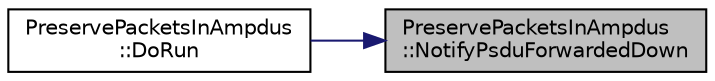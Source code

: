 digraph "PreservePacketsInAmpdus::NotifyPsduForwardedDown"
{
 // LATEX_PDF_SIZE
  edge [fontname="Helvetica",fontsize="10",labelfontname="Helvetica",labelfontsize="10"];
  node [fontname="Helvetica",fontsize="10",shape=record];
  rankdir="RL";
  Node1 [label="PreservePacketsInAmpdus\l::NotifyPsduForwardedDown",height=0.2,width=0.4,color="black", fillcolor="grey75", style="filled", fontcolor="black",tooltip="Callback invoked when the sender MAC passes a PSDU(s) to the PHY."];
  Node1 -> Node2 [dir="back",color="midnightblue",fontsize="10",style="solid",fontname="Helvetica"];
  Node2 [label="PreservePacketsInAmpdus\l::DoRun",height=0.2,width=0.4,color="black", fillcolor="white", style="filled",URL="$class_preserve_packets_in_ampdus.html#a38dc259d6a12a8e190f5ceea0235624e",tooltip="Implementation to actually run this TestCase."];
}
